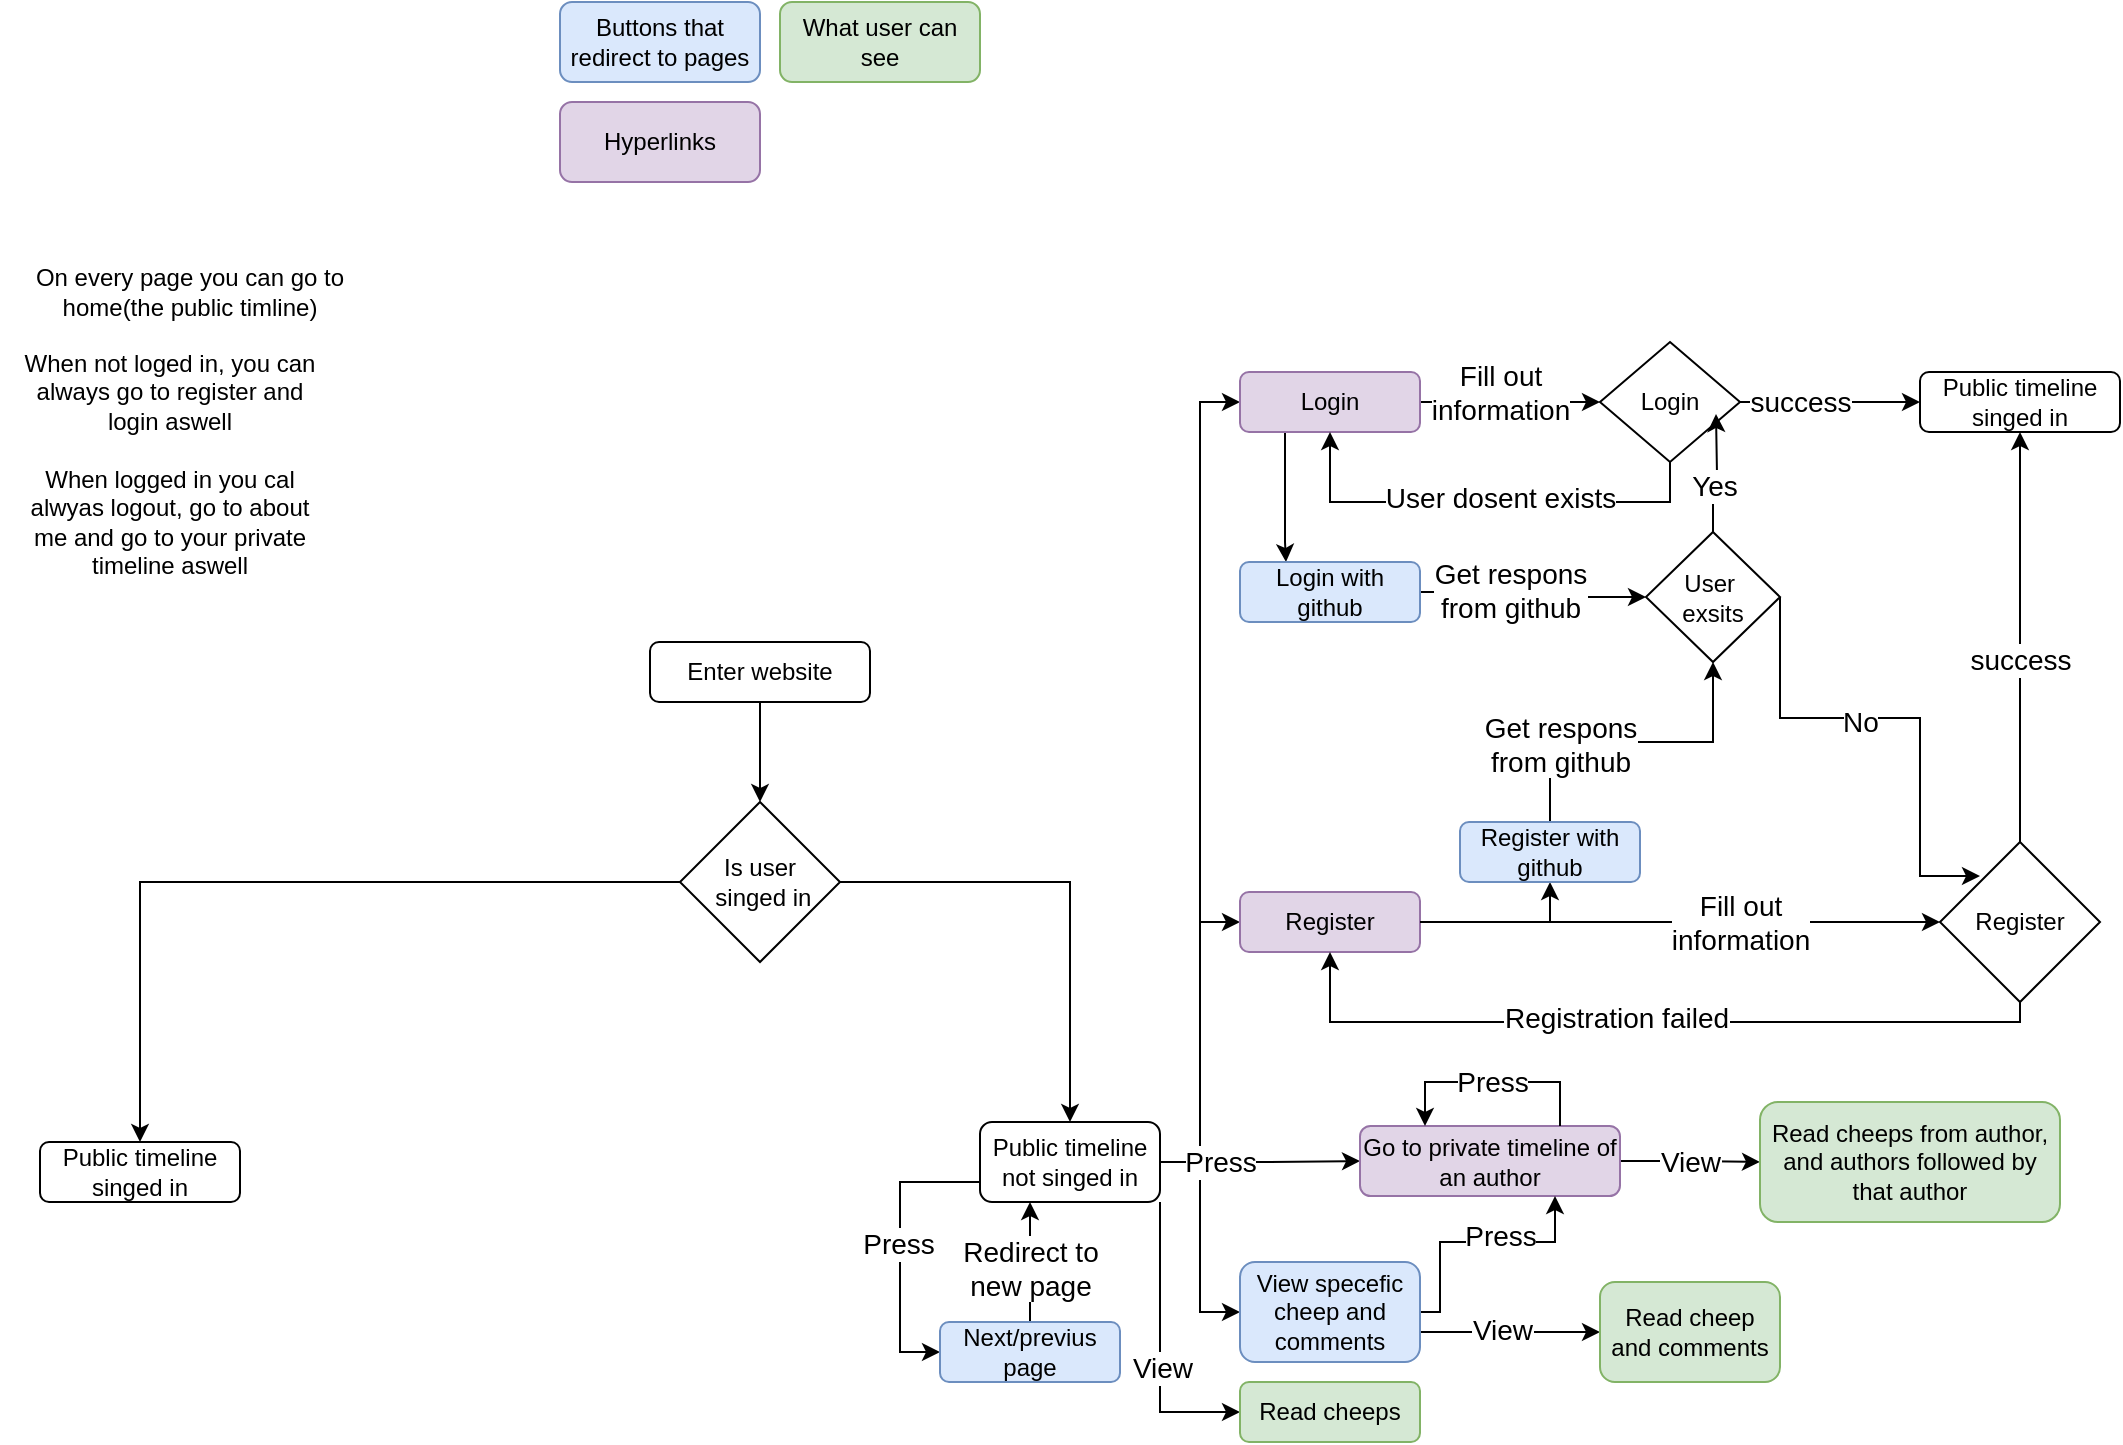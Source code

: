 <mxfile version="25.0.2">
  <diagram name="Page-1" id="61i9J9yVaoq1j8pj2qAt">
    <mxGraphModel dx="827" dy="1652" grid="1" gridSize="10" guides="1" tooltips="1" connect="1" arrows="1" fold="1" page="1" pageScale="1" pageWidth="850" pageHeight="1100" math="0" shadow="0">
      <root>
        <mxCell id="0" />
        <mxCell id="1" parent="0" />
        <mxCell id="BoMIMZV332qEhCS1iAqg-26" style="edgeStyle=orthogonalEdgeStyle;rounded=0;orthogonalLoop=1;jettySize=auto;html=1;entryX=0;entryY=0.5;entryDx=0;entryDy=0;exitX=0;exitY=0.75;exitDx=0;exitDy=0;" edge="1" parent="1" source="6buvtdkTDnZD8VkbJtbQ-12" target="6buvtdkTDnZD8VkbJtbQ-31">
          <mxGeometry relative="1" as="geometry" />
        </mxCell>
        <mxCell id="BoMIMZV332qEhCS1iAqg-29" value="&lt;font style=&quot;font-size: 14px;&quot;&gt;Press&lt;/font&gt;" style="edgeLabel;html=1;align=center;verticalAlign=middle;resizable=0;points=[];" vertex="1" connectable="0" parent="BoMIMZV332qEhCS1iAqg-26">
          <mxGeometry x="-0.018" y="-1" relative="1" as="geometry">
            <mxPoint as="offset" />
          </mxGeometry>
        </mxCell>
        <mxCell id="6buvtdkTDnZD8VkbJtbQ-30" style="edgeStyle=orthogonalEdgeStyle;rounded=0;orthogonalLoop=1;jettySize=auto;html=1;" parent="1" source="6buvtdkTDnZD8VkbJtbQ-12" target="6buvtdkTDnZD8VkbJtbQ-20" edge="1">
          <mxGeometry relative="1" as="geometry" />
        </mxCell>
        <mxCell id="6buvtdkTDnZD8VkbJtbQ-5" value="" style="edgeStyle=orthogonalEdgeStyle;rounded=0;orthogonalLoop=1;jettySize=auto;html=1;" parent="1" source="6buvtdkTDnZD8VkbJtbQ-1" target="6buvtdkTDnZD8VkbJtbQ-4" edge="1">
          <mxGeometry relative="1" as="geometry" />
        </mxCell>
        <mxCell id="6buvtdkTDnZD8VkbJtbQ-1" value="Enter website" style="rounded=1;whiteSpace=wrap;html=1;" parent="1" vertex="1">
          <mxGeometry x="355" y="60" width="110" height="30" as="geometry" />
        </mxCell>
        <mxCell id="6buvtdkTDnZD8VkbJtbQ-10" value="" style="edgeStyle=orthogonalEdgeStyle;rounded=0;orthogonalLoop=1;jettySize=auto;html=1;" parent="1" source="6buvtdkTDnZD8VkbJtbQ-4" target="6buvtdkTDnZD8VkbJtbQ-9" edge="1">
          <mxGeometry relative="1" as="geometry" />
        </mxCell>
        <mxCell id="6buvtdkTDnZD8VkbJtbQ-13" value="" style="edgeStyle=orthogonalEdgeStyle;rounded=0;orthogonalLoop=1;jettySize=auto;html=1;" parent="1" source="6buvtdkTDnZD8VkbJtbQ-4" target="6buvtdkTDnZD8VkbJtbQ-12" edge="1">
          <mxGeometry relative="1" as="geometry" />
        </mxCell>
        <mxCell id="6buvtdkTDnZD8VkbJtbQ-4" value="Is user&lt;br&gt;&amp;nbsp;singed in" style="rhombus;whiteSpace=wrap;html=1;" parent="1" vertex="1">
          <mxGeometry x="370" y="140" width="80" height="80" as="geometry" />
        </mxCell>
        <mxCell id="6buvtdkTDnZD8VkbJtbQ-9" value="Public timeline singed in" style="rounded=1;whiteSpace=wrap;html=1;" parent="1" vertex="1">
          <mxGeometry x="50" y="310" width="100" height="30" as="geometry" />
        </mxCell>
        <mxCell id="6buvtdkTDnZD8VkbJtbQ-27" style="edgeStyle=orthogonalEdgeStyle;rounded=0;orthogonalLoop=1;jettySize=auto;html=1;entryX=0;entryY=0.5;entryDx=0;entryDy=0;" parent="1" source="6buvtdkTDnZD8VkbJtbQ-12" target="6buvtdkTDnZD8VkbJtbQ-23" edge="1">
          <mxGeometry relative="1" as="geometry" />
        </mxCell>
        <mxCell id="6buvtdkTDnZD8VkbJtbQ-28" style="edgeStyle=orthogonalEdgeStyle;rounded=0;orthogonalLoop=1;jettySize=auto;html=1;entryX=0;entryY=0.5;entryDx=0;entryDy=0;" parent="1" source="6buvtdkTDnZD8VkbJtbQ-12" target="6buvtdkTDnZD8VkbJtbQ-14" edge="1">
          <mxGeometry relative="1" as="geometry" />
        </mxCell>
        <mxCell id="6buvtdkTDnZD8VkbJtbQ-29" style="edgeStyle=orthogonalEdgeStyle;rounded=0;orthogonalLoop=1;jettySize=auto;html=1;entryX=0;entryY=0.5;entryDx=0;entryDy=0;" parent="1" source="6buvtdkTDnZD8VkbJtbQ-12" target="6buvtdkTDnZD8VkbJtbQ-16" edge="1">
          <mxGeometry relative="1" as="geometry" />
        </mxCell>
        <mxCell id="BoMIMZV332qEhCS1iAqg-1" value="&lt;font style=&quot;font-size: 14px;&quot;&gt;Press&lt;/font&gt;" style="edgeLabel;html=1;align=center;verticalAlign=middle;resizable=0;points=[];" vertex="1" connectable="0" parent="6buvtdkTDnZD8VkbJtbQ-29">
          <mxGeometry x="0.477" relative="1" as="geometry">
            <mxPoint x="10" y="290" as="offset" />
          </mxGeometry>
        </mxCell>
        <mxCell id="BoMIMZV332qEhCS1iAqg-5" style="edgeStyle=orthogonalEdgeStyle;rounded=0;orthogonalLoop=1;jettySize=auto;html=1;entryX=0;entryY=0.5;entryDx=0;entryDy=0;exitX=1;exitY=1;exitDx=0;exitDy=0;" edge="1" parent="1" source="6buvtdkTDnZD8VkbJtbQ-12" target="6buvtdkTDnZD8VkbJtbQ-25">
          <mxGeometry relative="1" as="geometry" />
        </mxCell>
        <mxCell id="BoMIMZV332qEhCS1iAqg-19" value="&lt;font style=&quot;font-size: 14px;&quot;&gt;View&lt;/font&gt;" style="edgeLabel;html=1;align=center;verticalAlign=middle;resizable=0;points=[];" vertex="1" connectable="0" parent="BoMIMZV332qEhCS1iAqg-5">
          <mxGeometry x="0.146" y="1" relative="1" as="geometry">
            <mxPoint as="offset" />
          </mxGeometry>
        </mxCell>
        <mxCell id="6buvtdkTDnZD8VkbJtbQ-12" value="Public timeline not singed in" style="rounded=1;whiteSpace=wrap;html=1;" parent="1" vertex="1">
          <mxGeometry x="520" y="300" width="90" height="40" as="geometry" />
        </mxCell>
        <mxCell id="6buvtdkTDnZD8VkbJtbQ-47" value="" style="edgeStyle=orthogonalEdgeStyle;rounded=0;orthogonalLoop=1;jettySize=auto;html=1;" parent="1" source="6buvtdkTDnZD8VkbJtbQ-14" target="6buvtdkTDnZD8VkbJtbQ-46" edge="1">
          <mxGeometry relative="1" as="geometry" />
        </mxCell>
        <mxCell id="6buvtdkTDnZD8VkbJtbQ-14" value="Register" style="rounded=1;whiteSpace=wrap;html=1;fillColor=#e1d5e7;strokeColor=#9673a6;" parent="1" vertex="1">
          <mxGeometry x="650" y="185" width="90" height="30" as="geometry" />
        </mxCell>
        <mxCell id="6buvtdkTDnZD8VkbJtbQ-39" value="" style="edgeStyle=orthogonalEdgeStyle;rounded=0;orthogonalLoop=1;jettySize=auto;html=1;" parent="1" source="6buvtdkTDnZD8VkbJtbQ-16" target="6buvtdkTDnZD8VkbJtbQ-38" edge="1">
          <mxGeometry relative="1" as="geometry" />
        </mxCell>
        <mxCell id="BoMIMZV332qEhCS1iAqg-2" value="&lt;font style=&quot;font-size: 14px;&quot;&gt;Fill out &lt;br&gt;information&lt;/font&gt;" style="edgeLabel;html=1;align=center;verticalAlign=middle;resizable=0;points=[];" vertex="1" connectable="0" parent="6buvtdkTDnZD8VkbJtbQ-39">
          <mxGeometry x="-0.226" y="1" relative="1" as="geometry">
            <mxPoint x="5" y="-4" as="offset" />
          </mxGeometry>
        </mxCell>
        <mxCell id="BoMIMZV332qEhCS1iAqg-10" style="edgeStyle=orthogonalEdgeStyle;rounded=0;orthogonalLoop=1;jettySize=auto;html=1;exitX=0.25;exitY=1;exitDx=0;exitDy=0;" edge="1" parent="1" source="6buvtdkTDnZD8VkbJtbQ-16" target="BoMIMZV332qEhCS1iAqg-9">
          <mxGeometry relative="1" as="geometry">
            <Array as="points">
              <mxPoint x="673" y="10" />
              <mxPoint x="673" y="10" />
            </Array>
          </mxGeometry>
        </mxCell>
        <mxCell id="6buvtdkTDnZD8VkbJtbQ-16" value="Login" style="rounded=1;whiteSpace=wrap;html=1;fillColor=#e1d5e7;strokeColor=#9673a6;" parent="1" vertex="1">
          <mxGeometry x="650" y="-75" width="90" height="30" as="geometry" />
        </mxCell>
        <mxCell id="6buvtdkTDnZD8VkbJtbQ-18" value="On every page you can go to home(the public timline)" style="text;html=1;align=center;verticalAlign=middle;whiteSpace=wrap;rounded=0;" parent="1" vertex="1">
          <mxGeometry x="30" y="-140" width="190" height="50" as="geometry" />
        </mxCell>
        <mxCell id="6buvtdkTDnZD8VkbJtbQ-36" value="" style="edgeStyle=orthogonalEdgeStyle;rounded=0;orthogonalLoop=1;jettySize=auto;html=1;" parent="1" source="6buvtdkTDnZD8VkbJtbQ-20" target="6buvtdkTDnZD8VkbJtbQ-32" edge="1">
          <mxGeometry relative="1" as="geometry" />
        </mxCell>
        <mxCell id="BoMIMZV332qEhCS1iAqg-21" value="&lt;font style=&quot;font-size: 14px;&quot;&gt;View&lt;/font&gt;" style="edgeLabel;html=1;align=center;verticalAlign=middle;resizable=0;points=[];" vertex="1" connectable="0" parent="6buvtdkTDnZD8VkbJtbQ-36">
          <mxGeometry x="-0.227" y="2" relative="1" as="geometry">
            <mxPoint x="8" y="2" as="offset" />
          </mxGeometry>
        </mxCell>
        <mxCell id="6buvtdkTDnZD8VkbJtbQ-20" value="Go to private timeline of an author" style="rounded=1;whiteSpace=wrap;html=1;fillColor=#e1d5e7;strokeColor=#9673a6;" parent="1" vertex="1">
          <mxGeometry x="710" y="302" width="130" height="35" as="geometry" />
        </mxCell>
        <mxCell id="6buvtdkTDnZD8VkbJtbQ-21" value="When not loged in, you can always go to register and login aswell" style="text;html=1;align=center;verticalAlign=middle;whiteSpace=wrap;rounded=0;" parent="1" vertex="1">
          <mxGeometry x="40" y="-90" width="150" height="50" as="geometry" />
        </mxCell>
        <mxCell id="6buvtdkTDnZD8VkbJtbQ-22" value="When logged in you cal alwyas logout, go to about me and go to your private timeline aswell" style="text;html=1;align=center;verticalAlign=middle;whiteSpace=wrap;rounded=0;" parent="1" vertex="1">
          <mxGeometry x="40" y="-30" width="150" height="60" as="geometry" />
        </mxCell>
        <mxCell id="6buvtdkTDnZD8VkbJtbQ-35" style="edgeStyle=orthogonalEdgeStyle;rounded=0;orthogonalLoop=1;jettySize=auto;html=1;entryX=0.75;entryY=1;entryDx=0;entryDy=0;" parent="1" source="6buvtdkTDnZD8VkbJtbQ-23" target="6buvtdkTDnZD8VkbJtbQ-20" edge="1">
          <mxGeometry relative="1" as="geometry">
            <Array as="points">
              <mxPoint x="750" y="395" />
              <mxPoint x="750" y="360" />
              <mxPoint x="808" y="360" />
            </Array>
            <mxPoint x="820" y="350" as="targetPoint" />
          </mxGeometry>
        </mxCell>
        <mxCell id="BoMIMZV332qEhCS1iAqg-4" value="&lt;font style=&quot;font-size: 14px;&quot;&gt;Press&lt;/font&gt;" style="edgeLabel;html=1;align=center;verticalAlign=middle;resizable=0;points=[];" vertex="1" connectable="0" parent="6buvtdkTDnZD8VkbJtbQ-35">
          <mxGeometry x="-0.067" y="3" relative="1" as="geometry">
            <mxPoint x="16" as="offset" />
          </mxGeometry>
        </mxCell>
        <mxCell id="BoMIMZV332qEhCS1iAqg-24" value="" style="edgeStyle=orthogonalEdgeStyle;rounded=0;orthogonalLoop=1;jettySize=auto;html=1;" edge="1" parent="1" source="6buvtdkTDnZD8VkbJtbQ-23" target="BoMIMZV332qEhCS1iAqg-23">
          <mxGeometry relative="1" as="geometry">
            <Array as="points">
              <mxPoint x="760" y="405" />
              <mxPoint x="760" y="405" />
            </Array>
          </mxGeometry>
        </mxCell>
        <mxCell id="BoMIMZV332qEhCS1iAqg-25" value="&lt;font style=&quot;font-size: 14px;&quot;&gt;View&lt;/font&gt;" style="edgeLabel;html=1;align=center;verticalAlign=middle;resizable=0;points=[];" vertex="1" connectable="0" parent="BoMIMZV332qEhCS1iAqg-24">
          <mxGeometry x="-0.091" y="1" relative="1" as="geometry">
            <mxPoint as="offset" />
          </mxGeometry>
        </mxCell>
        <mxCell id="6buvtdkTDnZD8VkbJtbQ-23" value="View specefic cheep and comments" style="rounded=1;whiteSpace=wrap;html=1;fillColor=#dae8fc;strokeColor=#6c8ebf;" parent="1" vertex="1">
          <mxGeometry x="650" y="370" width="90" height="50" as="geometry" />
        </mxCell>
        <mxCell id="6buvtdkTDnZD8VkbJtbQ-25" value="Read cheeps" style="rounded=1;whiteSpace=wrap;html=1;fillColor=#d5e8d4;strokeColor=#82b366;" parent="1" vertex="1">
          <mxGeometry x="650" y="430" width="90" height="30" as="geometry" />
        </mxCell>
        <mxCell id="BoMIMZV332qEhCS1iAqg-27" value="" style="edgeStyle=orthogonalEdgeStyle;rounded=0;orthogonalLoop=1;jettySize=auto;html=1;" edge="1" parent="1" source="6buvtdkTDnZD8VkbJtbQ-31" target="6buvtdkTDnZD8VkbJtbQ-12">
          <mxGeometry relative="1" as="geometry">
            <Array as="points">
              <mxPoint x="545" y="370" />
              <mxPoint x="545" y="370" />
            </Array>
          </mxGeometry>
        </mxCell>
        <mxCell id="BoMIMZV332qEhCS1iAqg-28" value="&lt;font style=&quot;font-size: 14px;&quot;&gt;Redirect to &lt;br&gt;new page&lt;/font&gt;" style="edgeLabel;html=1;align=center;verticalAlign=middle;resizable=0;points=[];" vertex="1" connectable="0" parent="BoMIMZV332qEhCS1iAqg-27">
          <mxGeometry x="-0.097" relative="1" as="geometry">
            <mxPoint as="offset" />
          </mxGeometry>
        </mxCell>
        <mxCell id="6buvtdkTDnZD8VkbJtbQ-31" value="Next/previus page" style="rounded=1;whiteSpace=wrap;html=1;fillColor=#dae8fc;strokeColor=#6c8ebf;" parent="1" vertex="1">
          <mxGeometry x="500" y="400" width="90" height="30" as="geometry" />
        </mxCell>
        <mxCell id="6buvtdkTDnZD8VkbJtbQ-32" value="Read cheeps from author, and authors followed by that&amp;nbsp;&lt;span style=&quot;background-color: initial;&quot;&gt;author&lt;/span&gt;" style="rounded=1;whiteSpace=wrap;html=1;fillColor=#d5e8d4;strokeColor=#82b366;" parent="1" vertex="1">
          <mxGeometry x="910" y="290" width="150" height="60" as="geometry" />
        </mxCell>
        <mxCell id="6buvtdkTDnZD8VkbJtbQ-40" style="edgeStyle=orthogonalEdgeStyle;rounded=0;orthogonalLoop=1;jettySize=auto;html=1;entryX=0.5;entryY=1;entryDx=0;entryDy=0;exitX=0.5;exitY=1;exitDx=0;exitDy=0;" parent="1" source="6buvtdkTDnZD8VkbJtbQ-38" target="6buvtdkTDnZD8VkbJtbQ-16" edge="1">
          <mxGeometry relative="1" as="geometry">
            <Array as="points">
              <mxPoint x="865" y="-10" />
              <mxPoint x="695" y="-10" />
            </Array>
          </mxGeometry>
        </mxCell>
        <mxCell id="6buvtdkTDnZD8VkbJtbQ-41" value="&lt;font style=&quot;font-size: 14px;&quot;&gt;User dosent exists&lt;/font&gt;" style="edgeLabel;html=1;align=center;verticalAlign=middle;resizable=0;points=[];" parent="6buvtdkTDnZD8VkbJtbQ-40" vertex="1" connectable="0">
          <mxGeometry x="-0.152" y="-2" relative="1" as="geometry">
            <mxPoint x="-10" as="offset" />
          </mxGeometry>
        </mxCell>
        <mxCell id="6buvtdkTDnZD8VkbJtbQ-44" value="" style="edgeStyle=orthogonalEdgeStyle;rounded=0;orthogonalLoop=1;jettySize=auto;html=1;entryX=0;entryY=0.5;entryDx=0;entryDy=0;" parent="1" source="6buvtdkTDnZD8VkbJtbQ-38" target="6buvtdkTDnZD8VkbJtbQ-45" edge="1">
          <mxGeometry relative="1" as="geometry">
            <mxPoint x="910" y="-60" as="targetPoint" />
          </mxGeometry>
        </mxCell>
        <mxCell id="6buvtdkTDnZD8VkbJtbQ-58" value="&lt;font style=&quot;font-size: 14px;&quot;&gt;success&lt;/font&gt;" style="edgeLabel;html=1;align=center;verticalAlign=middle;resizable=0;points=[];" parent="6buvtdkTDnZD8VkbJtbQ-44" vertex="1" connectable="0">
          <mxGeometry x="-0.442" y="-1" relative="1" as="geometry">
            <mxPoint x="5" y="-1" as="offset" />
          </mxGeometry>
        </mxCell>
        <mxCell id="6buvtdkTDnZD8VkbJtbQ-38" value="Login" style="rhombus;whiteSpace=wrap;html=1;" parent="1" vertex="1">
          <mxGeometry x="830" y="-90" width="70" height="60" as="geometry" />
        </mxCell>
        <mxCell id="6buvtdkTDnZD8VkbJtbQ-45" value="Public timeline singed in" style="rounded=1;whiteSpace=wrap;html=1;" parent="1" vertex="1">
          <mxGeometry x="990" y="-75" width="100" height="30" as="geometry" />
        </mxCell>
        <mxCell id="6buvtdkTDnZD8VkbJtbQ-51" style="edgeStyle=orthogonalEdgeStyle;rounded=0;orthogonalLoop=1;jettySize=auto;html=1;exitX=0.5;exitY=0;exitDx=0;exitDy=0;entryX=0.5;entryY=1;entryDx=0;entryDy=0;" parent="1" source="6buvtdkTDnZD8VkbJtbQ-46" target="BoMIMZV332qEhCS1iAqg-11" edge="1">
          <mxGeometry relative="1" as="geometry">
            <mxPoint x="950" y="140" as="targetPoint" />
            <Array as="points">
              <mxPoint x="805" y="110" />
              <mxPoint x="887" y="110" />
            </Array>
          </mxGeometry>
        </mxCell>
        <mxCell id="BoMIMZV332qEhCS1iAqg-7" value="&lt;font style=&quot;font-size: 14px;&quot;&gt;Get respons &lt;br&gt;from github&lt;/font&gt;" style="edgeLabel;html=1;align=center;verticalAlign=middle;resizable=0;points=[];" vertex="1" connectable="0" parent="6buvtdkTDnZD8VkbJtbQ-51">
          <mxGeometry x="-0.768" y="2" relative="1" as="geometry">
            <mxPoint x="7" y="-21" as="offset" />
          </mxGeometry>
        </mxCell>
        <mxCell id="6buvtdkTDnZD8VkbJtbQ-46" value="Register with github" style="rounded=1;whiteSpace=wrap;html=1;fillColor=#dae8fc;strokeColor=#6c8ebf;" parent="1" vertex="1">
          <mxGeometry x="760" y="150" width="90" height="30" as="geometry" />
        </mxCell>
        <mxCell id="6buvtdkTDnZD8VkbJtbQ-52" style="edgeStyle=orthogonalEdgeStyle;rounded=0;orthogonalLoop=1;jettySize=auto;html=1;entryX=0;entryY=0.5;entryDx=0;entryDy=0;exitX=1;exitY=0.5;exitDx=0;exitDy=0;" parent="1" source="6buvtdkTDnZD8VkbJtbQ-14" target="6buvtdkTDnZD8VkbJtbQ-50" edge="1">
          <mxGeometry relative="1" as="geometry">
            <mxPoint x="850" y="235" as="sourcePoint" />
            <Array as="points">
              <mxPoint x="850" y="200" />
              <mxPoint x="850" y="200" />
            </Array>
          </mxGeometry>
        </mxCell>
        <mxCell id="BoMIMZV332qEhCS1iAqg-6" value="&lt;font style=&quot;font-size: 14px;&quot;&gt;Fill out &lt;br&gt;information&lt;/font&gt;" style="edgeLabel;html=1;align=center;verticalAlign=middle;resizable=0;points=[];" vertex="1" connectable="0" parent="6buvtdkTDnZD8VkbJtbQ-52">
          <mxGeometry x="-0.714" relative="1" as="geometry">
            <mxPoint x="123" as="offset" />
          </mxGeometry>
        </mxCell>
        <mxCell id="6buvtdkTDnZD8VkbJtbQ-53" style="edgeStyle=orthogonalEdgeStyle;rounded=0;orthogonalLoop=1;jettySize=auto;html=1;entryX=0.5;entryY=1;entryDx=0;entryDy=0;exitX=0.5;exitY=1;exitDx=0;exitDy=0;" parent="1" source="6buvtdkTDnZD8VkbJtbQ-50" target="6buvtdkTDnZD8VkbJtbQ-14" edge="1">
          <mxGeometry relative="1" as="geometry">
            <Array as="points">
              <mxPoint x="1040" y="250" />
              <mxPoint x="695" y="250" />
            </Array>
          </mxGeometry>
        </mxCell>
        <mxCell id="6buvtdkTDnZD8VkbJtbQ-54" value="&lt;font style=&quot;font-size: 14px;&quot;&gt;Registration failed&lt;/font&gt;" style="edgeLabel;html=1;align=center;verticalAlign=middle;resizable=0;points=[];" parent="6buvtdkTDnZD8VkbJtbQ-53" vertex="1" connectable="0">
          <mxGeometry x="0.088" y="-2" relative="1" as="geometry">
            <mxPoint as="offset" />
          </mxGeometry>
        </mxCell>
        <mxCell id="6buvtdkTDnZD8VkbJtbQ-59" style="edgeStyle=orthogonalEdgeStyle;rounded=0;orthogonalLoop=1;jettySize=auto;html=1;entryX=0.5;entryY=1;entryDx=0;entryDy=0;" parent="1" source="6buvtdkTDnZD8VkbJtbQ-50" target="6buvtdkTDnZD8VkbJtbQ-45" edge="1">
          <mxGeometry relative="1" as="geometry" />
        </mxCell>
        <mxCell id="6buvtdkTDnZD8VkbJtbQ-60" value="&lt;span style=&quot;font-size: 14px;&quot;&gt;success&lt;/span&gt;" style="edgeLabel;html=1;align=center;verticalAlign=middle;resizable=0;points=[];" parent="6buvtdkTDnZD8VkbJtbQ-59" vertex="1" connectable="0">
          <mxGeometry x="-0.092" y="2" relative="1" as="geometry">
            <mxPoint x="2" y="2" as="offset" />
          </mxGeometry>
        </mxCell>
        <mxCell id="6buvtdkTDnZD8VkbJtbQ-50" value="Register" style="rhombus;whiteSpace=wrap;html=1;" parent="1" vertex="1">
          <mxGeometry x="1000" y="160" width="80" height="80" as="geometry" />
        </mxCell>
        <mxCell id="BoMIMZV332qEhCS1iAqg-12" style="edgeStyle=orthogonalEdgeStyle;rounded=0;orthogonalLoop=1;jettySize=auto;html=1;entryX=0;entryY=0.5;entryDx=0;entryDy=0;" edge="1" parent="1" source="BoMIMZV332qEhCS1iAqg-9" target="BoMIMZV332qEhCS1iAqg-11">
          <mxGeometry relative="1" as="geometry" />
        </mxCell>
        <mxCell id="BoMIMZV332qEhCS1iAqg-17" value="&lt;span style=&quot;color: rgba(0, 0, 0, 0); font-family: monospace; font-size: 0px; text-align: start; background-color: rgb(251, 251, 251);&quot;&gt;%3CmxGraphModel%3E%3Croot%3E%3CmxCell%20id%3D%220%22%2F%3E%3CmxCell%20id%3D%221%22%20parent%3D%220%22%2F%3E%3CmxCell%20id%3D%222%22%20value%3D%22%26lt%3Bfont%20style%3D%26quot%3Bfont-size%3A%2014px%3B%26quot%3B%26gt%3BGet%20respons%20%26lt%3Bbr%26gt%3Bfrom%20github%26lt%3B%2Ffont%26gt%3B%22%20style%3D%22edgeLabel%3Bhtml%3D1%3Balign%3Dcenter%3BverticalAlign%3Dmiddle%3Bresizable%3D0%3Bpoints%3D%5B%5D%3B%22%20vertex%3D%221%22%20connectable%3D%220%22%20parent%3D%221%22%3E%3CmxGeometry%20x%3D%22900%22%20y%3D%22145%22%20as%3D%22geometry%22%2F%3E%3C%2FmxCell%3E%3C%2Froot%3E%3C%2FmxGraphModel%3E&lt;/span&gt;" style="edgeLabel;html=1;align=center;verticalAlign=middle;resizable=0;points=[];" vertex="1" connectable="0" parent="BoMIMZV332qEhCS1iAqg-12">
          <mxGeometry x="-0.264" y="2" relative="1" as="geometry">
            <mxPoint as="offset" />
          </mxGeometry>
        </mxCell>
        <mxCell id="BoMIMZV332qEhCS1iAqg-18" value="&lt;span style=&quot;font-size: 14px;&quot;&gt;Get respons&lt;/span&gt;&lt;br style=&quot;font-size: 14px;&quot;&gt;&lt;span style=&quot;font-size: 14px;&quot;&gt;from github&lt;/span&gt;" style="edgeLabel;html=1;align=center;verticalAlign=middle;resizable=0;points=[];" vertex="1" connectable="0" parent="BoMIMZV332qEhCS1iAqg-12">
          <mxGeometry x="-0.229" y="1" relative="1" as="geometry">
            <mxPoint as="offset" />
          </mxGeometry>
        </mxCell>
        <mxCell id="BoMIMZV332qEhCS1iAqg-9" value="Login with github" style="rounded=1;whiteSpace=wrap;html=1;fillColor=#dae8fc;strokeColor=#6c8ebf;" vertex="1" parent="1">
          <mxGeometry x="650" y="20" width="90" height="30" as="geometry" />
        </mxCell>
        <mxCell id="BoMIMZV332qEhCS1iAqg-13" style="edgeStyle=orthogonalEdgeStyle;rounded=0;orthogonalLoop=1;jettySize=auto;html=1;exitX=0.5;exitY=0;exitDx=0;exitDy=0;" edge="1" parent="1" source="BoMIMZV332qEhCS1iAqg-11">
          <mxGeometry relative="1" as="geometry">
            <mxPoint x="888" y="-54" as="targetPoint" />
          </mxGeometry>
        </mxCell>
        <mxCell id="BoMIMZV332qEhCS1iAqg-16" value="&lt;font style=&quot;font-size: 14px;&quot;&gt;Yes&lt;/font&gt;" style="edgeLabel;html=1;align=center;verticalAlign=middle;resizable=0;points=[];" vertex="1" connectable="0" parent="BoMIMZV332qEhCS1iAqg-13">
          <mxGeometry x="-0.381" y="-1" relative="1" as="geometry">
            <mxPoint x="-1" y="-4" as="offset" />
          </mxGeometry>
        </mxCell>
        <mxCell id="BoMIMZV332qEhCS1iAqg-14" style="edgeStyle=orthogonalEdgeStyle;rounded=0;orthogonalLoop=1;jettySize=auto;html=1;entryX=0;entryY=0;entryDx=0;entryDy=0;exitX=1;exitY=0.5;exitDx=0;exitDy=0;" edge="1" parent="1" source="BoMIMZV332qEhCS1iAqg-11">
          <mxGeometry relative="1" as="geometry">
            <mxPoint x="930" y="110" as="sourcePoint" />
            <mxPoint x="1020" y="177" as="targetPoint" />
            <Array as="points">
              <mxPoint x="990" y="98" />
              <mxPoint x="990" y="177" />
            </Array>
          </mxGeometry>
        </mxCell>
        <mxCell id="BoMIMZV332qEhCS1iAqg-15" value="&lt;font style=&quot;font-size: 14px;&quot;&gt;No&lt;/font&gt;" style="edgeLabel;html=1;align=center;verticalAlign=middle;resizable=0;points=[];" vertex="1" connectable="0" parent="BoMIMZV332qEhCS1iAqg-14">
          <mxGeometry x="-0.21" y="-3" relative="1" as="geometry">
            <mxPoint x="6" y="-1" as="offset" />
          </mxGeometry>
        </mxCell>
        <mxCell id="BoMIMZV332qEhCS1iAqg-11" value="User&amp;nbsp;&lt;div&gt;exsits&lt;/div&gt;" style="rhombus;whiteSpace=wrap;html=1;" vertex="1" parent="1">
          <mxGeometry x="853" y="5" width="67" height="65" as="geometry" />
        </mxCell>
        <mxCell id="BoMIMZV332qEhCS1iAqg-23" value="Read cheep&lt;br&gt;and comments" style="rounded=1;whiteSpace=wrap;html=1;fillColor=#d5e8d4;strokeColor=#82b366;" vertex="1" parent="1">
          <mxGeometry x="830" y="380" width="90" height="50" as="geometry" />
        </mxCell>
        <mxCell id="BoMIMZV332qEhCS1iAqg-30" style="edgeStyle=orthogonalEdgeStyle;rounded=0;orthogonalLoop=1;jettySize=auto;html=1;entryX=0.25;entryY=0;entryDx=0;entryDy=0;" edge="1" parent="1" source="6buvtdkTDnZD8VkbJtbQ-20" target="6buvtdkTDnZD8VkbJtbQ-20">
          <mxGeometry relative="1" as="geometry">
            <mxPoint x="690" y="270" as="targetPoint" />
            <Array as="points">
              <mxPoint x="810" y="280" />
              <mxPoint x="743" y="280" />
            </Array>
          </mxGeometry>
        </mxCell>
        <mxCell id="BoMIMZV332qEhCS1iAqg-31" value="&lt;font style=&quot;font-size: 14px;&quot;&gt;Press&lt;/font&gt;" style="edgeLabel;html=1;align=center;verticalAlign=middle;resizable=0;points=[];" vertex="1" connectable="0" parent="BoMIMZV332qEhCS1iAqg-30">
          <mxGeometry x="0.14" y="1" relative="1" as="geometry">
            <mxPoint x="7" y="-1" as="offset" />
          </mxGeometry>
        </mxCell>
        <mxCell id="BoMIMZV332qEhCS1iAqg-33" value="Buttons that redirect to pages" style="rounded=1;whiteSpace=wrap;html=1;fillColor=#dae8fc;strokeColor=#6c8ebf;" vertex="1" parent="1">
          <mxGeometry x="310" y="-260" width="100" height="40" as="geometry" />
        </mxCell>
        <mxCell id="BoMIMZV332qEhCS1iAqg-34" value="Hyperlinks" style="rounded=1;whiteSpace=wrap;html=1;fillColor=#e1d5e7;strokeColor=#9673a6;" vertex="1" parent="1">
          <mxGeometry x="310" y="-210" width="100" height="40" as="geometry" />
        </mxCell>
        <mxCell id="BoMIMZV332qEhCS1iAqg-35" value="What user can see" style="rounded=1;whiteSpace=wrap;html=1;fillColor=#d5e8d4;strokeColor=#82b366;" vertex="1" parent="1">
          <mxGeometry x="420" y="-260" width="100" height="40" as="geometry" />
        </mxCell>
      </root>
    </mxGraphModel>
  </diagram>
</mxfile>
